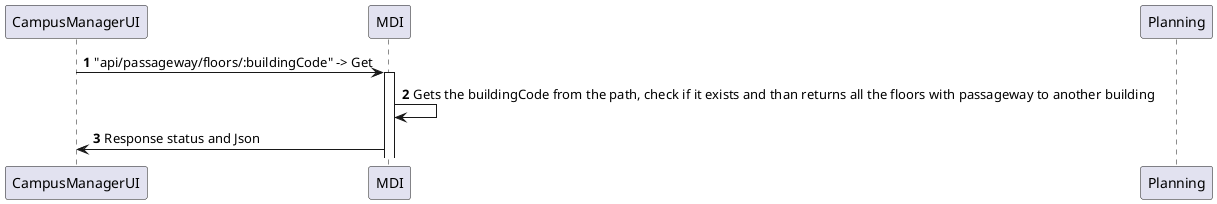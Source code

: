 @startuml
'https://plantuml.com/sequence-diagram

autonumber

CampusManagerUI -> MDI: "api/passageway/floors/:buildingCode" -> Get
activate MDI
MDI -> MDI: Gets the buildingCode from the path, check if it exists and than returns all the floors with passageway to another building
CampusManagerUI <- MDI: Response status and Json
participant  Planning

@enduml
